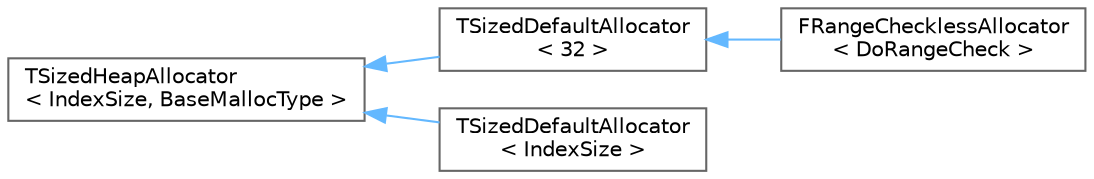 digraph "Graphical Class Hierarchy"
{
 // INTERACTIVE_SVG=YES
 // LATEX_PDF_SIZE
  bgcolor="transparent";
  edge [fontname=Helvetica,fontsize=10,labelfontname=Helvetica,labelfontsize=10];
  node [fontname=Helvetica,fontsize=10,shape=box,height=0.2,width=0.4];
  rankdir="LR";
  Node0 [id="Node000000",label="TSizedHeapAllocator\l\< IndexSize, BaseMallocType \>",height=0.2,width=0.4,color="grey40", fillcolor="white", style="filled",URL="$d1/d9a/classTSizedHeapAllocator.html",tooltip="The indirect allocation policy always allocates the elements indirectly."];
  Node0 -> Node1 [id="edge8406_Node000000_Node000001",dir="back",color="steelblue1",style="solid",tooltip=" "];
  Node1 [id="Node000001",label="TSizedDefaultAllocator\l\< 32 \>",height=0.2,width=0.4,color="grey40", fillcolor="white", style="filled",URL="$d4/d48/classTSizedDefaultAllocator.html",tooltip=" "];
  Node1 -> Node2 [id="edge8407_Node000001_Node000002",dir="back",color="steelblue1",style="solid",tooltip=" "];
  Node2 [id="Node000002",label="FRangeChecklessAllocator\l\< DoRangeCheck \>",height=0.2,width=0.4,color="grey40", fillcolor="white", style="filled",URL="$da/da6/classFRangeChecklessAllocator.html",tooltip=" "];
  Node0 -> Node3 [id="edge8408_Node000000_Node000003",dir="back",color="steelblue1",style="solid",tooltip=" "];
  Node3 [id="Node000003",label="TSizedDefaultAllocator\l\< IndexSize \>",height=0.2,width=0.4,color="grey40", fillcolor="white", style="filled",URL="$d4/d48/classTSizedDefaultAllocator.html",tooltip="'typedefs' for various allocator defaults."];
}
